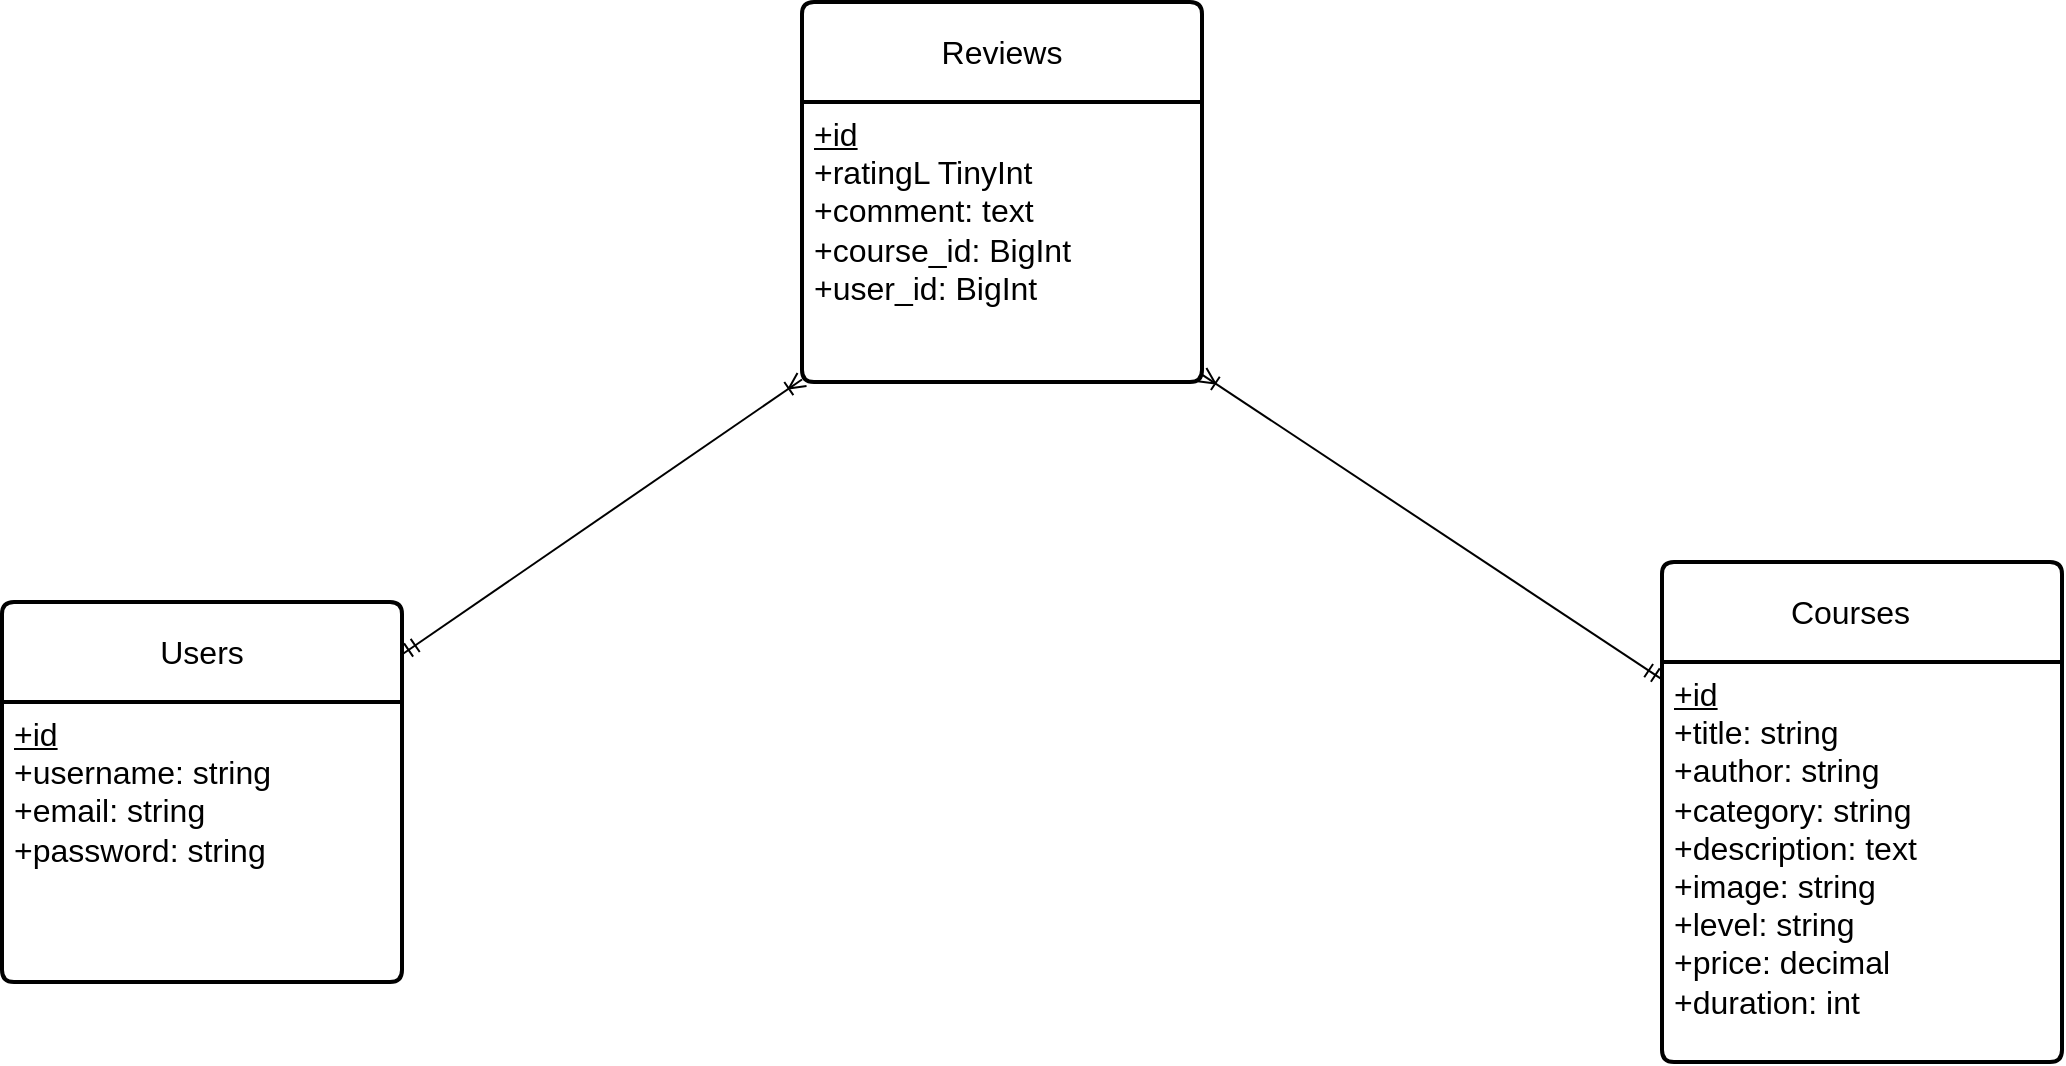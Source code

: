 <mxfile>
    <diagram name="Page-1" id="l6bWfrZ3T2z2LLEz_eNK">
        <mxGraphModel dx="1739" dy="662" grid="1" gridSize="10" guides="1" tooltips="1" connect="1" arrows="1" fold="1" page="1" pageScale="1" pageWidth="850" pageHeight="1100" math="0" shadow="0">
            <root>
                <mxCell id="0"/>
                <mxCell id="1" parent="0"/>
                <mxCell id="7" style="edgeStyle=none;html=1;endArrow=ERoneToMany;endFill=0;startArrow=ERmandOne;startFill=0;" edge="1" parent="1" source="XLK-NM55kCbsFjackSky-14" target="5">
                    <mxGeometry relative="1" as="geometry"/>
                </mxCell>
                <mxCell id="XLK-NM55kCbsFjackSky-14" value="Users" style="swimlane;childLayout=stackLayout;horizontal=1;startSize=50;horizontalStack=0;rounded=1;fontSize=16;fontStyle=0;strokeWidth=2;resizeParent=0;resizeLast=1;shadow=0;dashed=0;align=center;arcSize=4;whiteSpace=wrap;html=1;" parent="1" vertex="1">
                    <mxGeometry x="-190" y="360" width="200" height="190" as="geometry"/>
                </mxCell>
                <mxCell id="XLK-NM55kCbsFjackSky-15" value="&lt;u&gt;&lt;font style=&quot;font-size: 16px;&quot;&gt;+id&lt;/font&gt;&lt;/u&gt;&lt;div&gt;&lt;font style=&quot;font-size: 16px;&quot;&gt;+username: string&lt;/font&gt;&lt;/div&gt;&lt;div&gt;&lt;font style=&quot;font-size: 16px;&quot;&gt;+email: string&lt;br&gt;+password: string&lt;/font&gt;&lt;/div&gt;" style="align=left;strokeColor=none;fillColor=none;spacingLeft=4;spacingRight=4;fontSize=12;verticalAlign=top;resizable=0;rotatable=0;part=1;html=1;whiteSpace=wrap;" parent="XLK-NM55kCbsFjackSky-14" vertex="1">
                    <mxGeometry y="50" width="200" height="140" as="geometry"/>
                </mxCell>
                <mxCell id="8" style="edgeStyle=none;html=1;endArrow=ERoneToMany;endFill=0;startArrow=ERmandOne;startFill=0;" edge="1" parent="1" source="2" target="5">
                    <mxGeometry relative="1" as="geometry"/>
                </mxCell>
                <mxCell id="2" value="Courses&lt;span style=&quot;white-space: pre;&quot;&gt;&#x9;&lt;/span&gt;" style="swimlane;childLayout=stackLayout;horizontal=1;startSize=50;horizontalStack=0;rounded=1;fontSize=16;fontStyle=0;strokeWidth=2;resizeParent=0;resizeLast=1;shadow=0;dashed=0;align=center;arcSize=4;whiteSpace=wrap;html=1;" vertex="1" parent="1">
                    <mxGeometry x="640" y="340" width="200" height="250" as="geometry"/>
                </mxCell>
                <mxCell id="3" value="&lt;u&gt;&lt;font style=&quot;font-size: 16px;&quot;&gt;+id&lt;/font&gt;&lt;/u&gt;&lt;div&gt;&lt;font style=&quot;font-size: 16px;&quot;&gt;+title: string&lt;/font&gt;&lt;/div&gt;&lt;div&gt;&lt;font style=&quot;font-size: 16px;&quot;&gt;+author: string&lt;br&gt;+category: string&lt;/font&gt;&lt;/div&gt;&lt;div&gt;&lt;font style=&quot;font-size: 16px;&quot;&gt;+description: text&lt;/font&gt;&lt;/div&gt;&lt;div&gt;&lt;font style=&quot;font-size: 16px;&quot;&gt;+image: string&lt;/font&gt;&lt;/div&gt;&lt;div&gt;&lt;font style=&quot;font-size: 16px;&quot;&gt;+level: string&lt;/font&gt;&lt;/div&gt;&lt;div&gt;&lt;span style=&quot;font-size: 16px;&quot;&gt;+price: decimal&lt;/span&gt;&lt;/div&gt;&lt;div&gt;&lt;span style=&quot;font-size: 16px;&quot;&gt;+duration: int&lt;/span&gt;&lt;/div&gt;" style="align=left;strokeColor=none;fillColor=none;spacingLeft=4;spacingRight=4;fontSize=12;verticalAlign=top;resizable=0;rotatable=0;part=1;html=1;whiteSpace=wrap;" vertex="1" parent="2">
                    <mxGeometry y="50" width="200" height="200" as="geometry"/>
                </mxCell>
                <mxCell id="4" value="Reviews" style="swimlane;childLayout=stackLayout;horizontal=1;startSize=50;horizontalStack=0;rounded=1;fontSize=16;fontStyle=0;strokeWidth=2;resizeParent=0;resizeLast=1;shadow=0;dashed=0;align=center;arcSize=4;whiteSpace=wrap;html=1;" vertex="1" parent="1">
                    <mxGeometry x="210" y="60" width="200" height="190" as="geometry"/>
                </mxCell>
                <mxCell id="5" value="&lt;u&gt;&lt;font style=&quot;font-size: 16px;&quot;&gt;+id&lt;/font&gt;&lt;/u&gt;&lt;div&gt;&lt;font style=&quot;font-size: 16px;&quot;&gt;+ratingL TinyInt&lt;/font&gt;&lt;/div&gt;&lt;div&gt;&lt;font style=&quot;font-size: 16px;&quot;&gt;+comment: text&lt;br&gt;+course_id: BigInt&lt;/font&gt;&lt;/div&gt;&lt;div&gt;&lt;span style=&quot;font-size: 16px;&quot;&gt;+user_id: BigInt&lt;/span&gt;&lt;/div&gt;" style="align=left;strokeColor=none;fillColor=none;spacingLeft=4;spacingRight=4;fontSize=12;verticalAlign=top;resizable=0;rotatable=0;part=1;html=1;whiteSpace=wrap;" vertex="1" parent="4">
                    <mxGeometry y="50" width="200" height="140" as="geometry"/>
                </mxCell>
            </root>
        </mxGraphModel>
    </diagram>
</mxfile>